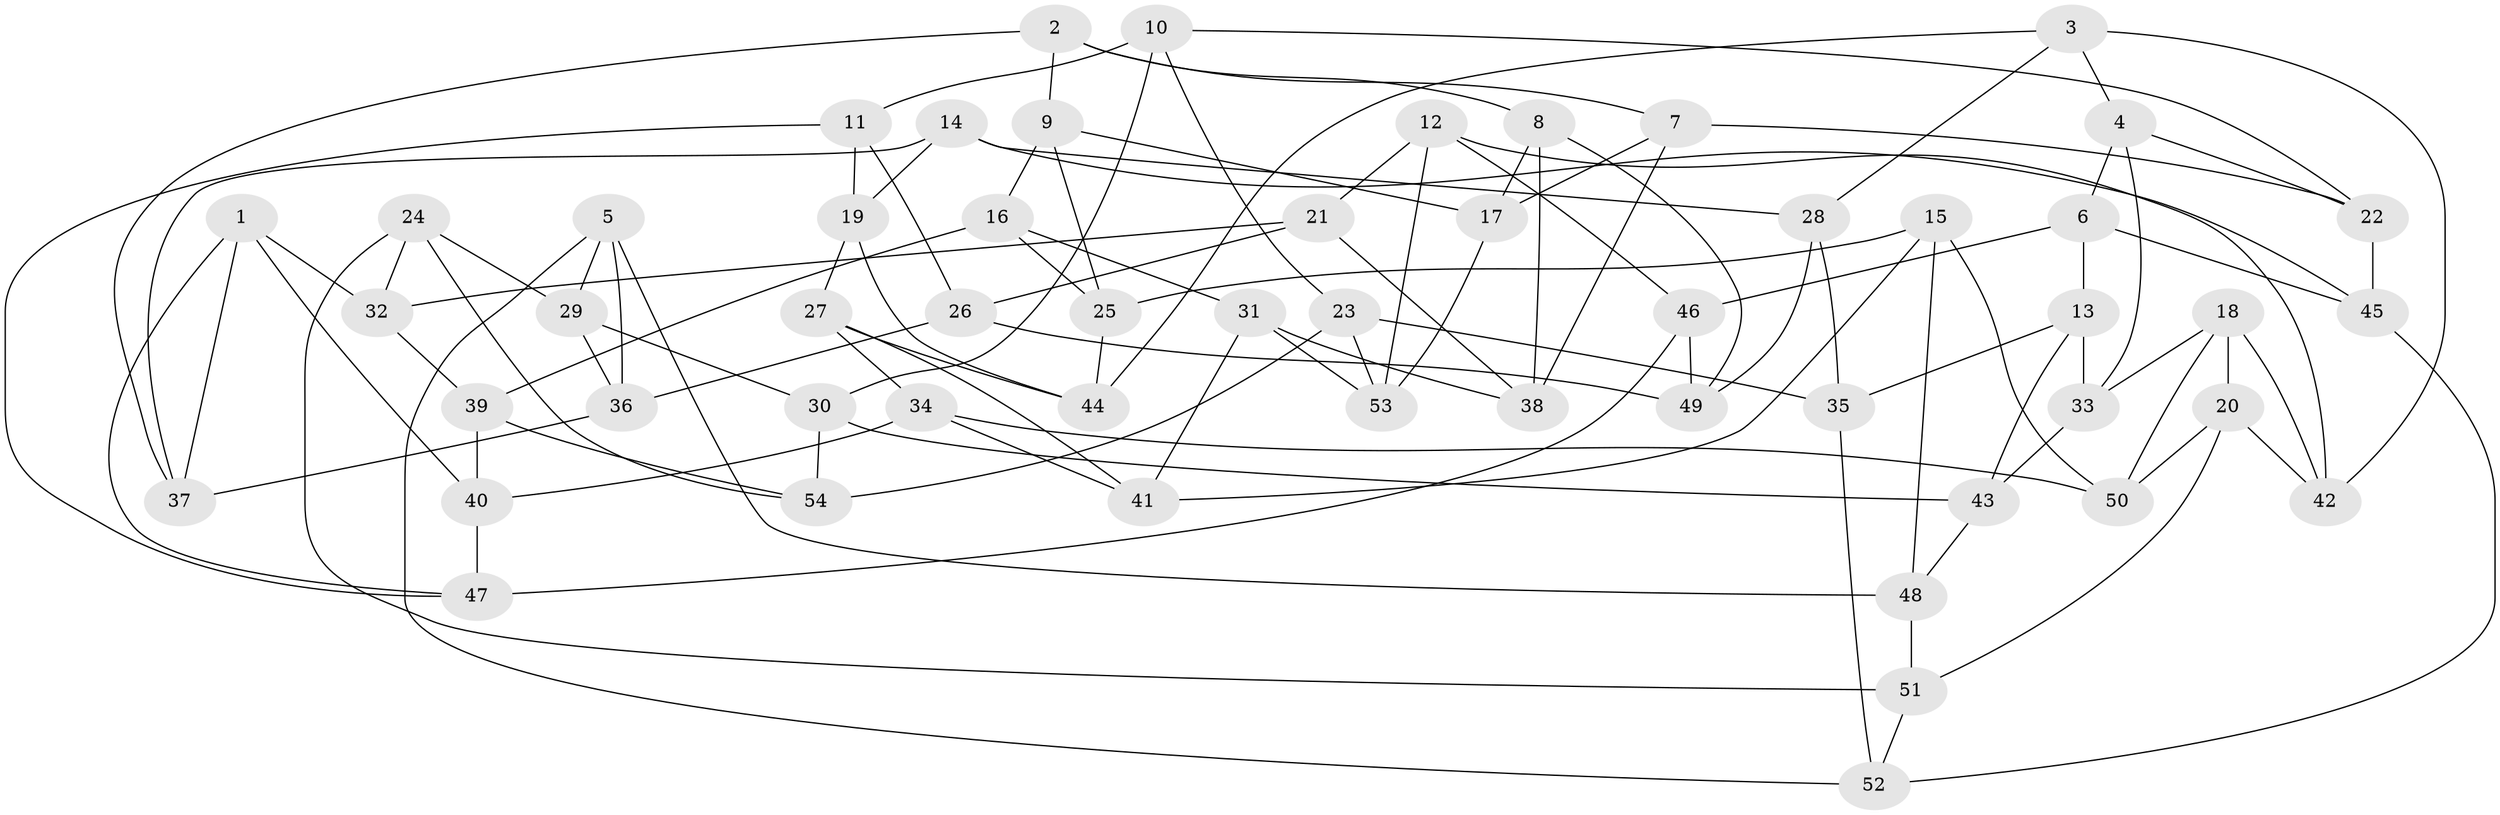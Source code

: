 // coarse degree distribution, {9: 0.13636363636363635, 2: 0.045454545454545456, 3: 0.18181818181818182, 8: 0.09090909090909091, 7: 0.13636363636363635, 4: 0.36363636363636365, 6: 0.045454545454545456}
// Generated by graph-tools (version 1.1) at 2025/53/03/04/25 22:53:36]
// undirected, 54 vertices, 108 edges
graph export_dot {
  node [color=gray90,style=filled];
  1;
  2;
  3;
  4;
  5;
  6;
  7;
  8;
  9;
  10;
  11;
  12;
  13;
  14;
  15;
  16;
  17;
  18;
  19;
  20;
  21;
  22;
  23;
  24;
  25;
  26;
  27;
  28;
  29;
  30;
  31;
  32;
  33;
  34;
  35;
  36;
  37;
  38;
  39;
  40;
  41;
  42;
  43;
  44;
  45;
  46;
  47;
  48;
  49;
  50;
  51;
  52;
  53;
  54;
  1 -- 40;
  1 -- 47;
  1 -- 37;
  1 -- 32;
  2 -- 7;
  2 -- 8;
  2 -- 37;
  2 -- 9;
  3 -- 42;
  3 -- 44;
  3 -- 4;
  3 -- 28;
  4 -- 33;
  4 -- 22;
  4 -- 6;
  5 -- 36;
  5 -- 48;
  5 -- 29;
  5 -- 52;
  6 -- 45;
  6 -- 46;
  6 -- 13;
  7 -- 22;
  7 -- 17;
  7 -- 38;
  8 -- 17;
  8 -- 38;
  8 -- 49;
  9 -- 25;
  9 -- 16;
  9 -- 17;
  10 -- 11;
  10 -- 22;
  10 -- 30;
  10 -- 23;
  11 -- 47;
  11 -- 19;
  11 -- 26;
  12 -- 21;
  12 -- 53;
  12 -- 42;
  12 -- 46;
  13 -- 33;
  13 -- 35;
  13 -- 43;
  14 -- 45;
  14 -- 28;
  14 -- 37;
  14 -- 19;
  15 -- 48;
  15 -- 41;
  15 -- 50;
  15 -- 25;
  16 -- 39;
  16 -- 25;
  16 -- 31;
  17 -- 53;
  18 -- 20;
  18 -- 33;
  18 -- 42;
  18 -- 50;
  19 -- 44;
  19 -- 27;
  20 -- 42;
  20 -- 51;
  20 -- 50;
  21 -- 26;
  21 -- 38;
  21 -- 32;
  22 -- 45;
  23 -- 53;
  23 -- 54;
  23 -- 35;
  24 -- 29;
  24 -- 54;
  24 -- 32;
  24 -- 51;
  25 -- 44;
  26 -- 49;
  26 -- 36;
  27 -- 34;
  27 -- 44;
  27 -- 41;
  28 -- 49;
  28 -- 35;
  29 -- 36;
  29 -- 30;
  30 -- 43;
  30 -- 54;
  31 -- 53;
  31 -- 41;
  31 -- 38;
  32 -- 39;
  33 -- 43;
  34 -- 41;
  34 -- 50;
  34 -- 40;
  35 -- 52;
  36 -- 37;
  39 -- 40;
  39 -- 54;
  40 -- 47;
  43 -- 48;
  45 -- 52;
  46 -- 47;
  46 -- 49;
  48 -- 51;
  51 -- 52;
}

